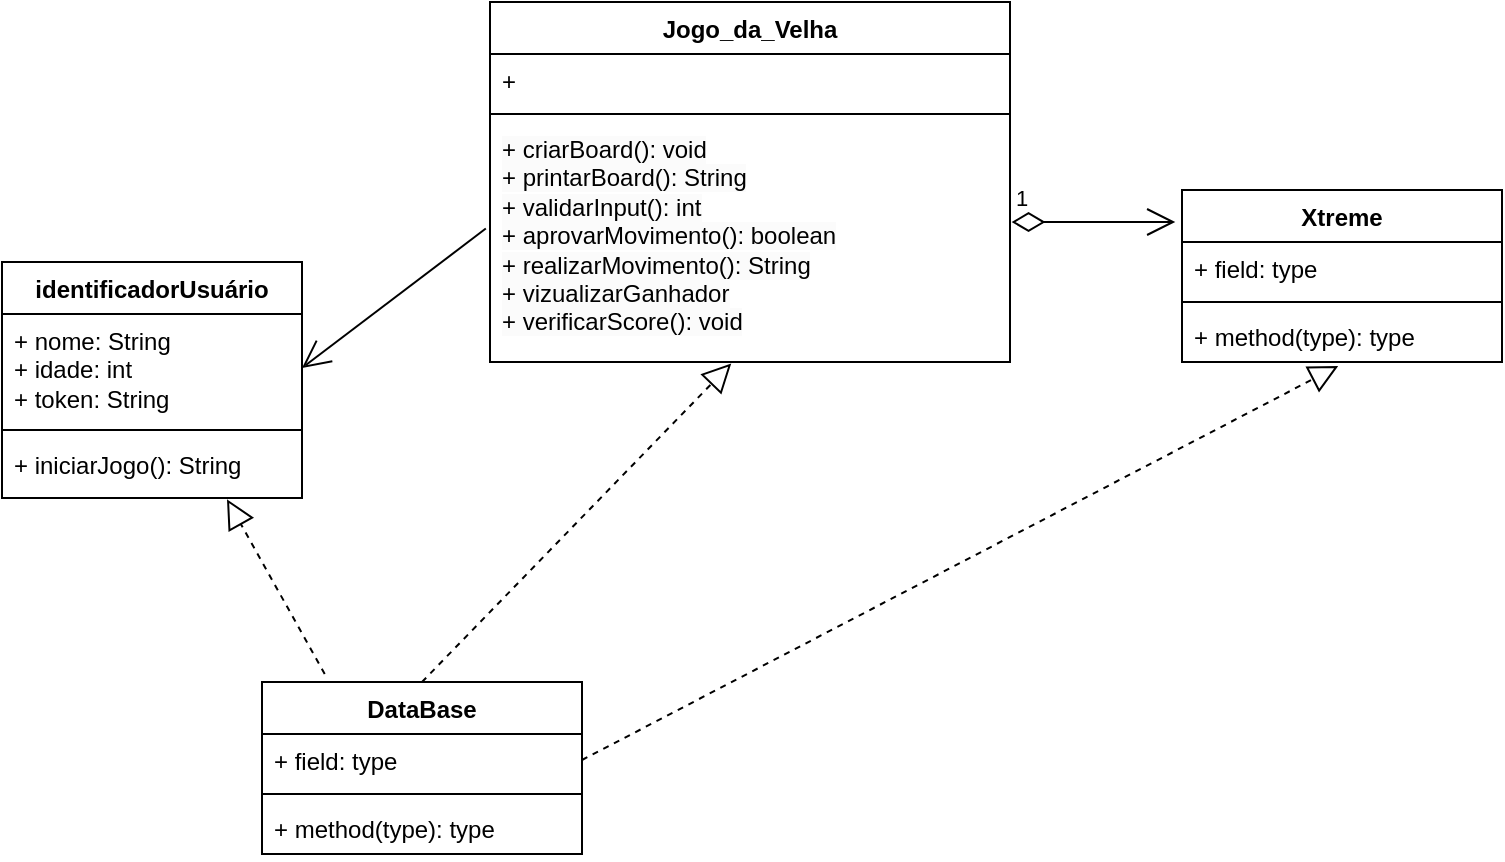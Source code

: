 <mxfile version="22.0.4" type="github">
  <diagram id="C5RBs43oDa-KdzZeNtuy" name="Page-1">
    <mxGraphModel dx="956" dy="514" grid="1" gridSize="10" guides="1" tooltips="1" connect="1" arrows="1" fold="1" page="1" pageScale="1" pageWidth="827" pageHeight="1169" math="0" shadow="0">
      <root>
        <mxCell id="WIyWlLk6GJQsqaUBKTNV-0" />
        <mxCell id="WIyWlLk6GJQsqaUBKTNV-1" parent="WIyWlLk6GJQsqaUBKTNV-0" />
        <mxCell id="xp1IItS3Fl5OiVRxLF02-6" value="identificadorUsuário" style="swimlane;fontStyle=1;align=center;verticalAlign=top;childLayout=stackLayout;horizontal=1;startSize=26;horizontalStack=0;resizeParent=1;resizeParentMax=0;resizeLast=0;collapsible=1;marginBottom=0;whiteSpace=wrap;html=1;" parent="WIyWlLk6GJQsqaUBKTNV-1" vertex="1">
          <mxGeometry x="40" y="220" width="150" height="118" as="geometry" />
        </mxCell>
        <mxCell id="xp1IItS3Fl5OiVRxLF02-7" value="+ nome: String&lt;br&gt;+ idade: int&lt;br&gt;+ token: String&lt;br&gt;" style="text;strokeColor=none;fillColor=none;align=left;verticalAlign=top;spacingLeft=4;spacingRight=4;overflow=hidden;rotatable=0;points=[[0,0.5],[1,0.5]];portConstraint=eastwest;whiteSpace=wrap;html=1;" parent="xp1IItS3Fl5OiVRxLF02-6" vertex="1">
          <mxGeometry y="26" width="150" height="54" as="geometry" />
        </mxCell>
        <mxCell id="pOmfXv9Te24kAN78FUxh-3" value="" style="line;strokeWidth=1;fillColor=none;align=left;verticalAlign=middle;spacingTop=-1;spacingLeft=3;spacingRight=3;rotatable=0;labelPosition=right;points=[];portConstraint=eastwest;strokeColor=inherit;" vertex="1" parent="xp1IItS3Fl5OiVRxLF02-6">
          <mxGeometry y="80" width="150" height="8" as="geometry" />
        </mxCell>
        <mxCell id="xp1IItS3Fl5OiVRxLF02-9" value="+ iniciarJogo(): String" style="text;strokeColor=none;fillColor=none;align=left;verticalAlign=top;spacingLeft=4;spacingRight=4;overflow=hidden;rotatable=0;points=[[0,0.5],[1,0.5]];portConstraint=eastwest;whiteSpace=wrap;html=1;" parent="xp1IItS3Fl5OiVRxLF02-6" vertex="1">
          <mxGeometry y="88" width="150" height="30" as="geometry" />
        </mxCell>
        <mxCell id="sRjCVBPb3T5dQX43nlEq-4" value="Jogo_da_Velha" style="swimlane;fontStyle=1;align=center;verticalAlign=top;childLayout=stackLayout;horizontal=1;startSize=26;horizontalStack=0;resizeParent=1;resizeParentMax=0;resizeLast=0;collapsible=1;marginBottom=0;whiteSpace=wrap;html=1;" parent="WIyWlLk6GJQsqaUBKTNV-1" vertex="1">
          <mxGeometry x="284" y="90" width="260" height="180" as="geometry" />
        </mxCell>
        <mxCell id="sRjCVBPb3T5dQX43nlEq-5" value="+" style="text;strokeColor=none;fillColor=none;align=left;verticalAlign=top;spacingLeft=4;spacingRight=4;overflow=hidden;rotatable=0;points=[[0,0.5],[1,0.5]];portConstraint=eastwest;whiteSpace=wrap;html=1;" parent="sRjCVBPb3T5dQX43nlEq-4" vertex="1">
          <mxGeometry y="26" width="260" height="26" as="geometry" />
        </mxCell>
        <mxCell id="sRjCVBPb3T5dQX43nlEq-6" value="" style="line;strokeWidth=1;fillColor=none;align=left;verticalAlign=middle;spacingTop=-1;spacingLeft=3;spacingRight=3;rotatable=0;labelPosition=right;points=[];portConstraint=eastwest;strokeColor=inherit;" parent="sRjCVBPb3T5dQX43nlEq-4" vertex="1">
          <mxGeometry y="52" width="260" height="8" as="geometry" />
        </mxCell>
        <mxCell id="sRjCVBPb3T5dQX43nlEq-7" value="&lt;span style=&quot;color: rgb(0, 0, 0); font-family: Helvetica; font-size: 12px; font-style: normal; font-variant-ligatures: normal; font-variant-caps: normal; font-weight: 400; letter-spacing: normal; orphans: 2; text-align: left; text-indent: 0px; text-transform: none; widows: 2; word-spacing: 0px; -webkit-text-stroke-width: 0px; background-color: rgb(251, 251, 251); text-decoration-thickness: initial; text-decoration-style: initial; text-decoration-color: initial; float: none; display: inline !important;&quot;&gt;+ criarBoard(): void&lt;/span&gt;&lt;br style=&quot;border-color: var(--border-color); color: rgb(0, 0, 0); font-family: Helvetica; font-size: 12px; font-style: normal; font-variant-ligatures: normal; font-variant-caps: normal; font-weight: 400; letter-spacing: normal; orphans: 2; text-align: left; text-indent: 0px; text-transform: none; widows: 2; word-spacing: 0px; -webkit-text-stroke-width: 0px; background-color: rgb(251, 251, 251); text-decoration-thickness: initial; text-decoration-style: initial; text-decoration-color: initial;&quot;&gt;&lt;span style=&quot;color: rgb(0, 0, 0); font-family: Helvetica; font-size: 12px; font-style: normal; font-variant-ligatures: normal; font-variant-caps: normal; font-weight: 400; letter-spacing: normal; orphans: 2; text-align: left; text-indent: 0px; text-transform: none; widows: 2; word-spacing: 0px; -webkit-text-stroke-width: 0px; background-color: rgb(251, 251, 251); text-decoration-thickness: initial; text-decoration-style: initial; text-decoration-color: initial; float: none; display: inline !important;&quot;&gt;+ printarBoard(): String&lt;br&gt;+ validarInput(): int&lt;br&gt;+ aprovarMovimento(): boolean&lt;br&gt;+ realizarMovimento(): String&lt;br&gt;+ vizualizarGanhador&lt;br&gt;+ verificarScore(): void&lt;br&gt;&lt;/span&gt;" style="text;strokeColor=none;fillColor=none;align=left;verticalAlign=top;spacingLeft=4;spacingRight=4;overflow=hidden;rotatable=0;points=[[0,0.5],[1,0.5]];portConstraint=eastwest;whiteSpace=wrap;html=1;" parent="sRjCVBPb3T5dQX43nlEq-4" vertex="1">
          <mxGeometry y="60" width="260" height="120" as="geometry" />
        </mxCell>
        <mxCell id="sRjCVBPb3T5dQX43nlEq-8" value="DataBase" style="swimlane;fontStyle=1;align=center;verticalAlign=top;childLayout=stackLayout;horizontal=1;startSize=26;horizontalStack=0;resizeParent=1;resizeParentMax=0;resizeLast=0;collapsible=1;marginBottom=0;whiteSpace=wrap;html=1;" parent="WIyWlLk6GJQsqaUBKTNV-1" vertex="1">
          <mxGeometry x="170" y="430" width="160" height="86" as="geometry" />
        </mxCell>
        <mxCell id="sRjCVBPb3T5dQX43nlEq-9" value="+ field: type" style="text;strokeColor=none;fillColor=none;align=left;verticalAlign=top;spacingLeft=4;spacingRight=4;overflow=hidden;rotatable=0;points=[[0,0.5],[1,0.5]];portConstraint=eastwest;whiteSpace=wrap;html=1;" parent="sRjCVBPb3T5dQX43nlEq-8" vertex="1">
          <mxGeometry y="26" width="160" height="26" as="geometry" />
        </mxCell>
        <mxCell id="sRjCVBPb3T5dQX43nlEq-10" value="" style="line;strokeWidth=1;fillColor=none;align=left;verticalAlign=middle;spacingTop=-1;spacingLeft=3;spacingRight=3;rotatable=0;labelPosition=right;points=[];portConstraint=eastwest;strokeColor=inherit;" parent="sRjCVBPb3T5dQX43nlEq-8" vertex="1">
          <mxGeometry y="52" width="160" height="8" as="geometry" />
        </mxCell>
        <mxCell id="sRjCVBPb3T5dQX43nlEq-11" value="+ method(type): type" style="text;strokeColor=none;fillColor=none;align=left;verticalAlign=top;spacingLeft=4;spacingRight=4;overflow=hidden;rotatable=0;points=[[0,0.5],[1,0.5]];portConstraint=eastwest;whiteSpace=wrap;html=1;" parent="sRjCVBPb3T5dQX43nlEq-8" vertex="1">
          <mxGeometry y="60" width="160" height="26" as="geometry" />
        </mxCell>
        <mxCell id="sRjCVBPb3T5dQX43nlEq-13" value="" style="endArrow=block;dashed=1;endFill=0;endSize=12;html=1;rounded=0;exitX=0.5;exitY=0;exitDx=0;exitDy=0;entryX=0.464;entryY=1.006;entryDx=0;entryDy=0;entryPerimeter=0;" parent="WIyWlLk6GJQsqaUBKTNV-1" source="sRjCVBPb3T5dQX43nlEq-8" target="sRjCVBPb3T5dQX43nlEq-7" edge="1">
          <mxGeometry width="160" relative="1" as="geometry">
            <mxPoint x="310" y="280" as="sourcePoint" />
            <mxPoint x="470" y="280" as="targetPoint" />
          </mxGeometry>
        </mxCell>
        <mxCell id="sRjCVBPb3T5dQX43nlEq-14" value="" style="endArrow=block;dashed=1;endFill=0;endSize=12;html=1;rounded=0;exitX=0.196;exitY=-0.047;exitDx=0;exitDy=0;exitPerimeter=0;entryX=0.75;entryY=1.022;entryDx=0;entryDy=0;entryPerimeter=0;" parent="WIyWlLk6GJQsqaUBKTNV-1" source="sRjCVBPb3T5dQX43nlEq-8" target="xp1IItS3Fl5OiVRxLF02-9" edge="1">
          <mxGeometry width="160" relative="1" as="geometry">
            <mxPoint x="310" y="280" as="sourcePoint" />
            <mxPoint x="170" y="350" as="targetPoint" />
            <Array as="points" />
          </mxGeometry>
        </mxCell>
        <mxCell id="sRjCVBPb3T5dQX43nlEq-15" value="" style="endArrow=open;endFill=1;endSize=12;html=1;rounded=0;exitX=-0.008;exitY=0.444;exitDx=0;exitDy=0;exitPerimeter=0;entryX=1;entryY=0.5;entryDx=0;entryDy=0;" parent="WIyWlLk6GJQsqaUBKTNV-1" source="sRjCVBPb3T5dQX43nlEq-7" target="xp1IItS3Fl5OiVRxLF02-7" edge="1">
          <mxGeometry width="160" relative="1" as="geometry">
            <mxPoint x="310" y="200" as="sourcePoint" />
            <mxPoint x="470" y="200" as="targetPoint" />
          </mxGeometry>
        </mxCell>
        <mxCell id="sRjCVBPb3T5dQX43nlEq-16" value="Xtreme" style="swimlane;fontStyle=1;align=center;verticalAlign=top;childLayout=stackLayout;horizontal=1;startSize=26;horizontalStack=0;resizeParent=1;resizeParentMax=0;resizeLast=0;collapsible=1;marginBottom=0;whiteSpace=wrap;html=1;" parent="WIyWlLk6GJQsqaUBKTNV-1" vertex="1">
          <mxGeometry x="630" y="184" width="160" height="86" as="geometry" />
        </mxCell>
        <mxCell id="sRjCVBPb3T5dQX43nlEq-17" value="+ field: type" style="text;strokeColor=none;fillColor=none;align=left;verticalAlign=top;spacingLeft=4;spacingRight=4;overflow=hidden;rotatable=0;points=[[0,0.5],[1,0.5]];portConstraint=eastwest;whiteSpace=wrap;html=1;" parent="sRjCVBPb3T5dQX43nlEq-16" vertex="1">
          <mxGeometry y="26" width="160" height="26" as="geometry" />
        </mxCell>
        <mxCell id="sRjCVBPb3T5dQX43nlEq-18" value="" style="line;strokeWidth=1;fillColor=none;align=left;verticalAlign=middle;spacingTop=-1;spacingLeft=3;spacingRight=3;rotatable=0;labelPosition=right;points=[];portConstraint=eastwest;strokeColor=inherit;" parent="sRjCVBPb3T5dQX43nlEq-16" vertex="1">
          <mxGeometry y="52" width="160" height="8" as="geometry" />
        </mxCell>
        <mxCell id="sRjCVBPb3T5dQX43nlEq-19" value="+ method(type): type" style="text;strokeColor=none;fillColor=none;align=left;verticalAlign=top;spacingLeft=4;spacingRight=4;overflow=hidden;rotatable=0;points=[[0,0.5],[1,0.5]];portConstraint=eastwest;whiteSpace=wrap;html=1;" parent="sRjCVBPb3T5dQX43nlEq-16" vertex="1">
          <mxGeometry y="60" width="160" height="26" as="geometry" />
        </mxCell>
        <mxCell id="sRjCVBPb3T5dQX43nlEq-21" value="1" style="endArrow=open;html=1;endSize=12;startArrow=diamondThin;startSize=14;startFill=0;edgeStyle=orthogonalEdgeStyle;align=left;verticalAlign=bottom;rounded=0;entryX=-0.021;entryY=0.186;entryDx=0;entryDy=0;entryPerimeter=0;exitX=1.003;exitY=0.417;exitDx=0;exitDy=0;exitPerimeter=0;" parent="WIyWlLk6GJQsqaUBKTNV-1" source="sRjCVBPb3T5dQX43nlEq-7" target="sRjCVBPb3T5dQX43nlEq-16" edge="1">
          <mxGeometry x="-1" y="3" relative="1" as="geometry">
            <mxPoint x="310" y="280" as="sourcePoint" />
            <mxPoint x="470" y="280" as="targetPoint" />
          </mxGeometry>
        </mxCell>
        <mxCell id="sRjCVBPb3T5dQX43nlEq-22" value="" style="endArrow=block;dashed=1;endFill=0;endSize=12;html=1;rounded=0;exitX=1;exitY=0.5;exitDx=0;exitDy=0;entryX=0.488;entryY=1.077;entryDx=0;entryDy=0;entryPerimeter=0;" parent="WIyWlLk6GJQsqaUBKTNV-1" source="sRjCVBPb3T5dQX43nlEq-9" target="sRjCVBPb3T5dQX43nlEq-19" edge="1">
          <mxGeometry width="160" relative="1" as="geometry">
            <mxPoint x="310" y="360" as="sourcePoint" />
            <mxPoint x="470" y="360" as="targetPoint" />
          </mxGeometry>
        </mxCell>
      </root>
    </mxGraphModel>
  </diagram>
</mxfile>
